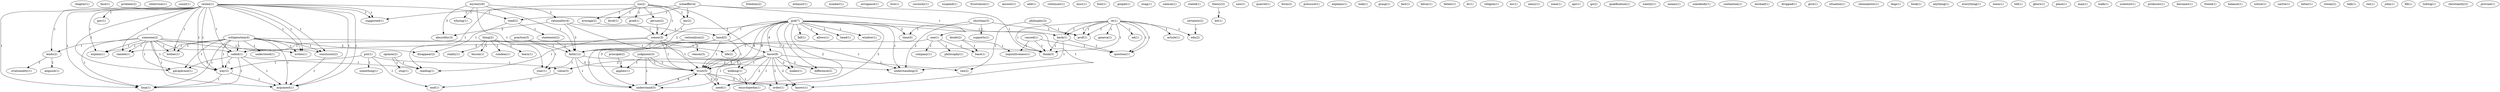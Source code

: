 digraph G {
  chapter [ label="chapter(1)" ];
  face [ label="face(1)" ];
  problem [ label="problem(2)" ];
  relativism [ label="relativism(1)" ];
  count [ label="count(1)" ];
  opinion [ label="opinion(2)" ];
  reading [ label="reading(1)" ];
  stop [ label="stop(1)" ];
  isn [ label="isn(2)" ];
  person [ label="person(2)" ];
  average [ label="average(2)" ];
  lay [ label="lay(2)" ];
  know [ label="know(8)" ];
  level [ label="level(1)" ];
  comes [ label="comes(3)" ];
  grad [ label="grad(1)" ];
  freedom [ label="freedom(2)" ];
  exhaust [ label="exhaust(1)" ];
  put [ label="put(1)" ];
  something [ label="something(1)" ];
  value [ label="value(3)" ];
  end [ label="end(1)" ];
  way [ label="way(2)" ];
  number [ label="number(1)" ];
  arrogance [ label="arrogance(1)" ];
  live [ label="live(1)" ];
  someone [ label="someone(2)" ];
  leads [ label="leads(2)" ];
  explain [ label="explain(1)" ];
  ramble [ label="ramble(1)" ];
  conclusion [ label="conclusion(2)" ];
  bother [ label="bother(1)" ];
  called [ label="called(1)" ];
  paraphrase [ label="paraphrase(1)" ];
  writes [ label="writes(1)" ];
  loop [ label="loop(1)" ];
  argument [ label="argument(1)" ];
  curiosity [ label="curiosity(1)" ];
  mystery [ label="mystery(6)" ];
  whying [ label="whying(1)" ];
  rationality [ label="rationality(4)" ];
  absurdity [ label="absurdity(3)" ];
  faith [ label="faith(12)" ];
  year [ label="year(1)" ];
  suspend [ label="suspend(1)" ];
  frustration [ label="frustration(1)" ];
  answer [ label="answer(1)" ];
  add [ label="add(1)" ];
  continues [ label="continues(1)" ];
  misc [ label="misc(1)" ];
  caused [ label="caused(1)" ];
  inquisitiveness [ label="inquisitiveness(1)" ];
  question [ label="question(1)" ];
  think [ label="think(3)" ];
  foot [ label="foot(1)" ];
  thing [ label="thing(2)" ];
  lesson [ label="lesson(1)" ];
  condem [ label="condem(1)" ];
  reality [ label="reality(1)" ];
  learn [ label="learn(1)" ];
  life [ label="life(2)" ];
  gospel [ label="gospel(1)" ];
  re [ label="re(1)" ];
  article [ label="article(1)" ];
  geneva [ label="geneva(1)" ];
  nd [ label="nd(1)" ];
  edu [ label="edu(2)" ];
  back [ label="back(1)" ];
  prof [ label="prof(1)" ];
  judgment [ label="judgment(3)" ];
  trust [ label="trust(8)" ];
  understand [ label="understand(5)" ];
  trust [ label="trust(5)" ];
  applies [ label="applies(1)" ];
  snag [ label="snag(1)" ];
  siemon [ label="siemon(1)" ];
  stated [ label="stated(1)" ];
  theory [ label="theory(2)" ];
  bit [ label="bit(1)" ];
  god [ label="god(7)" ];
  fall [ label="fall(1)" ];
  allows [ label="allows(1)" ];
  makes [ label="makes(1)" ];
  hand [ label="hand(5)" ];
  difference [ label="difference(2)" ];
  head [ label="head(1)" ];
  knows [ label="knows(1)" ];
  window [ label="window(1)" ];
  order [ label="order(1)" ];
  understanding [ label="understanding(3)" ];
  time [ label="time(5)" ];
  need [ label="need(1)" ];
  saw [ label="saw(1)" ];
  quarrel [ label="quarrel(1)" ];
  schaeffer [ label="schaeffer(4)" ];
  read [ label="read(2)" ];
  one [ label="one(1)" ];
  suggested [ label="suggested(1)" ];
  philosphy [ label="philosphy(2)" ];
  ran [ label="ran(2)" ];
  form [ label="form(2)" ];
  pressure [ label="pressure(1)" ];
  rexlex [ label="rexlex(1)" ];
  gov [ label="gov(1)" ];
  explains [ label="explains(1)" ];
  irrationality [ label="irrationality(1)" ];
  anguish [ label="anguish(1)" ];
  look [ label="look(1)" ];
  grasp [ label="grasp(1)" ];
  fact [ label="fact(1)" ];
  statement [ label="statement(2)" ];
  disappear [ label="disappear(2)" ];
  kilroy [ label="kilroy(1)" ];
  walking [ label="walking(1)" ];
  encyclopedia [ label="encyclopedia(1)" ];
  practice [ label="practice(3)" ];
  father [ label="father(1)" ];
  dr [ label="dr(1)" ];
  religion [ label="religion(1)" ];
  mr [ label="mr(1)" ];
  nancy [ label="nancy(1)" ];
  wittgenstein [ label="wittgenstein(4)" ];
  understood [ label="understood(1)" ];
  none [ label="none(1)" ];
  rationalism [ label="rationalism(2)" ];
  reason [ label="reason(3)" ];
  apr [ label="apr(1)" ];
  go [ label="go(2)" ];
  qualification [ label="qualification(1)" ];
  doubt [ label="doubt(2)" ];
  base [ label="base(1)" ];
  xianity [ label="xianity(1)" ];
  means [ label="means(1)" ];
  somebody [ label="somebody(1)" ];
  contention [ label="contention(1)" ];
  michael [ label="michael(1)" ];
  dropped [ label="dropped(1)" ];
  give [ label="give(1)" ];
  situation [ label="situation(1)" ];
  rationalistic [ label="rationalistic(1)" ];
  certainty [ label="certainty(2)" ];
  leap [ label="leap(1)" ];
  book [ label="book(1)" ];
  anything [ label="anything(1)" ];
  everything [ label="everything(1)" ];
  wasn [ label="wasn(1)" ];
  tell [ label="tell(1)" ];
  gboro [ label="gboro(1)" ];
  place [ label="place(1)" ];
  re [ label="re(1)" ];
  man [ label="man(1)" ];
  walk [ label="walk(1)" ];
  scientist [ label="scientist(1)" ];
  produces [ label="produces(1)" ];
  becomes [ label="becomes(1)" ];
  friend [ label="friend(1)" ];
  balance [ label="balance(1)" ];
  philosophy [ label="philosophy(1)" ];
  company [ label="company(1)" ];
  rexlex [ label="rexlex(1)" ];
  notice [ label="notice(1)" ];
  principle [ label="principle(2)" ];
  sartre [ label="sartre(1)" ];
  latter [ label="latter(1)" ];
  rowan [ label="rowan(2)" ];
  kilroy [ label="kilroy(1)" ];
  talk [ label="talk(1)" ];
  christian [ label="christian(3)" ];
  supports [ label="supports(1)" ];
  rex [ label="rex(1)" ];
  john [ label="john(1)" ];
  gboro [ label="gboro(1)" ];
  fill [ label="fill(1)" ];
  ludwig [ label="ludwig(1)" ];
  christianity [ label="christianity(2)" ];
  provine [ label="provine(1)" ];
  opinion -> reading [ label="1" ];
  opinion -> stop [ label="1" ];
  isn -> person [ label="1" ];
  isn -> average [ label="1" ];
  isn -> lay [ label="1" ];
  isn -> know [ label="1" ];
  isn -> level [ label="1" ];
  isn -> comes [ label="1" ];
  isn -> reading [ label="1" ];
  isn -> grad [ label="1" ];
  put -> something [ label="1" ];
  put -> value [ label="1" ];
  put -> end [ label="1" ];
  put -> way [ label="1" ];
  someone -> leads [ label="1" ];
  someone -> explain [ label="1" ];
  someone -> ramble [ label="1" ];
  someone -> conclusion [ label="1" ];
  someone -> bother [ label="1" ];
  someone -> called [ label="1" ];
  someone -> paraphrase [ label="1" ];
  someone -> way [ label="1" ];
  someone -> writes [ label="1" ];
  someone -> loop [ label="1" ];
  someone -> argument [ label="1" ];
  person -> comes [ label="1" ];
  mystery -> whying [ label="1" ];
  mystery -> rationality [ label="1" ];
  mystery -> absurdity [ label="3" ];
  mystery -> faith [ label="1" ];
  mystery -> year [ label="1" ];
  average -> comes [ label="1" ];
  caused -> inquisitiveness [ label="1" ];
  caused -> question [ label="1" ];
  caused -> think [ label="1" ];
  thing -> lesson [ label="1" ];
  thing -> condem [ label="1" ];
  thing -> reality [ label="1" ];
  thing -> learn [ label="1" ];
  thing -> life [ label="1" ];
  re -> article [ label="1" ];
  re -> geneva [ label="1" ];
  re -> nd [ label="1" ];
  re -> edu [ label="1" ];
  re -> back [ label="1" ];
  re -> question [ label="1" ];
  re -> think [ label="1" ];
  re -> prof [ label="1" ];
  judgment -> trust [ label="1" ];
  judgment -> understand [ label="1" ];
  judgment -> trust [ label="1" ];
  judgment -> applies [ label="1" ];
  theory -> bit [ label="1" ];
  god -> fall [ label="1" ];
  god -> know [ label="4" ];
  god -> allows [ label="1" ];
  god -> makes [ label="1" ];
  god -> hand [ label="1" ];
  god -> difference [ label="1" ];
  god -> head [ label="1" ];
  god -> trust [ label="6" ];
  god -> back [ label="1" ];
  god -> knows [ label="1" ];
  god -> window [ label="1" ];
  god -> faith [ label="2" ];
  god -> understand [ label="3" ];
  god -> order [ label="2" ];
  god -> trust [ label="6" ];
  god -> understanding [ label="1" ];
  god -> time [ label="2" ];
  god -> need [ label="2" ];
  schaeffer -> lay [ label="1" ];
  schaeffer -> read [ label="1" ];
  schaeffer -> one [ label="1" ];
  schaeffer -> suggested [ label="1" ];
  schaeffer -> think [ label="1" ];
  lay -> comes [ label="1" ];
  philosphy -> ran [ label="1" ];
  philosphy -> prof [ label="1" ];
  rexlex -> leads [ label="1" ];
  rexlex -> read [ label="1" ];
  rexlex -> explain [ label="1" ];
  rexlex -> ramble [ label="1" ];
  rexlex -> conclusion [ label="1" ];
  rexlex -> bother [ label="1" ];
  rexlex -> gov [ label="1" ];
  rexlex -> called [ label="1" ];
  rexlex -> paraphrase [ label="1" ];
  rexlex -> way [ label="1" ];
  rexlex -> writes [ label="1" ];
  rexlex -> loop [ label="1" ];
  rexlex -> suggested [ label="1" ];
  rexlex -> argument [ label="1" ];
  leads -> irrationality [ label="1" ];
  leads -> anguish [ label="1" ];
  read -> statement [ label="1" ];
  read -> disappear [ label="1" ];
  know -> value [ label="2" ];
  know -> makes [ label="2" ];
  know -> ran [ label="1" ];
  know -> difference [ label="2" ];
  know -> walking [ label="1" ];
  know -> encyclopedia [ label="1" ];
  know -> trust [ label="5" ];
  know -> knows [ label="2" ];
  know -> understand [ label="1" ];
  know -> order [ label="2" ];
  know -> trust [ label="5" ];
  know -> need [ label="2" ];
  practice -> faith [ label="1" ];
  practice -> year [ label="1" ];
  rationality -> hand [ label="1" ];
  rationality -> walking [ label="1" ];
  rationality -> absurdity [ label="2" ];
  rationality -> faith [ label="2" ];
  wittgenstein -> explain [ label="1" ];
  wittgenstein -> ramble [ label="1" ];
  wittgenstein -> conclusion [ label="1" ];
  wittgenstein -> bother [ label="1" ];
  wittgenstein -> understood [ label="1" ];
  wittgenstein -> called [ label="1" ];
  wittgenstein -> paraphrase [ label="1" ];
  wittgenstein -> disappear [ label="2" ];
  wittgenstein -> way [ label="1" ];
  wittgenstein -> writes [ label="1" ];
  wittgenstein -> loop [ label="1" ];
  wittgenstein -> think [ label="1" ];
  wittgenstein -> argument [ label="1" ];
  rationalism -> reason [ label="1" ];
  rationalism -> faith [ label="1" ];
  value -> end [ label="2" ];
  doubt -> inquisitiveness [ label="1" ];
  doubt -> base [ label="1" ];
  hand -> called [ label="2" ];
  hand -> trust [ label="1" ];
  hand -> understand [ label="1" ];
  hand -> trust [ label="1" ];
  certainty -> edu [ label="1" ];
  conclusion -> argument [ label="1" ];
  walking -> encyclopedia [ label="1" ];
  comes -> called [ label="1" ];
  comes -> reading [ label="1" ];
  comes -> trust [ label="1" ];
  comes -> faith [ label="1" ];
  comes -> trust [ label="1" ];
  comes -> understanding [ label="1" ];
  called -> reading [ label="1" ];
  called -> paraphrase [ label="1" ];
  called -> way [ label="1" ];
  called -> loop [ label="1" ];
  called -> argument [ label="1" ];
  trust -> knows [ label="1" ];
  trust -> understand [ label="4" ];
  trust -> order [ label="2" ];
  trust -> need [ label="2" ];
  re -> back [ label="1" ];
  re -> question [ label="1" ];
  re -> think [ label="1" ];
  re -> prof [ label="1" ];
  statement -> faith [ label="1" ];
  back -> question [ label="1" ];
  back -> understanding [ label="1" ];
  back -> think [ label="1" ];
  one -> philosophy [ label="1" ];
  one -> company [ label="1" ];
  one -> base [ label="1" ];
  one -> life [ label="1" ];
  rexlex -> way [ label="1" ];
  rexlex -> writes [ label="1" ];
  rexlex -> loop [ label="1" ];
  rexlex -> suggested [ label="1" ];
  rexlex -> argument [ label="1" ];
  faith -> understand [ label="1" ];
  faith -> year [ label="1" ];
  faith -> trust [ label="3" ];
  faith -> understanding [ label="2" ];
  way -> loop [ label="1" ];
  way -> argument [ label="1" ];
  understand -> trust [ label="5" ];
  principle -> applies [ label="1" ];
  trust -> need [ label="2" ];
  christian -> understanding [ label="2" ];
  christian -> time [ label="1" ];
  christian -> prof [ label="1" ];
  christian -> supports [ label="1" ];
}
